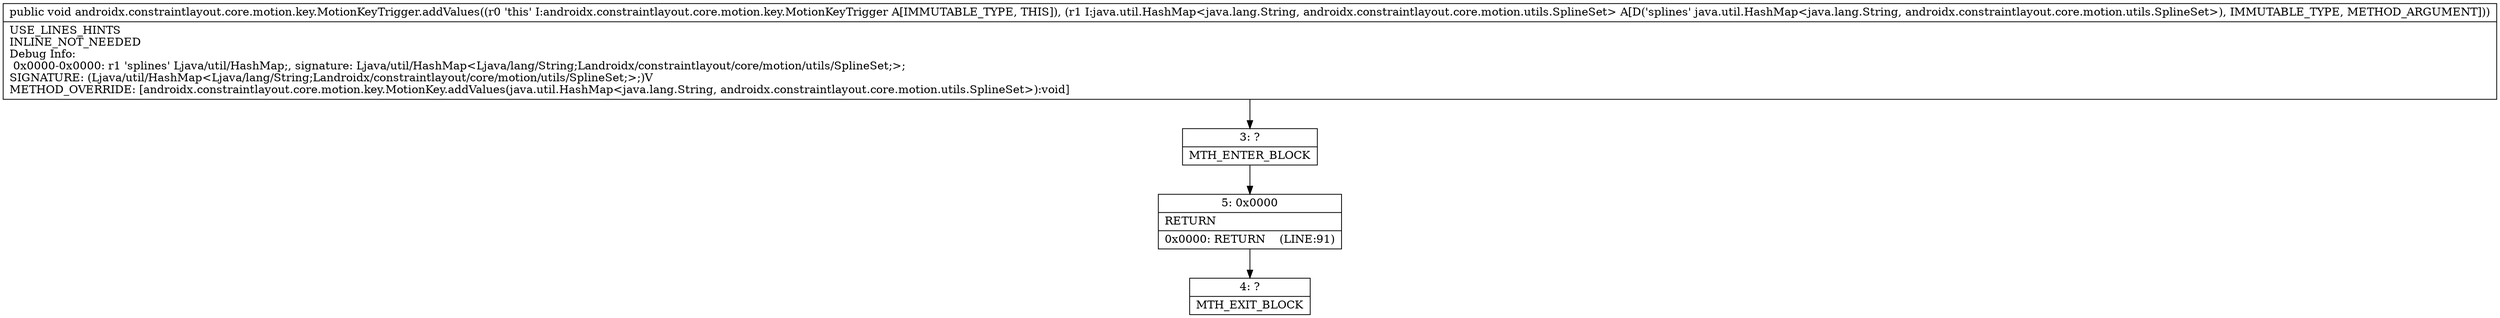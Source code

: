 digraph "CFG forandroidx.constraintlayout.core.motion.key.MotionKeyTrigger.addValues(Ljava\/util\/HashMap;)V" {
Node_3 [shape=record,label="{3\:\ ?|MTH_ENTER_BLOCK\l}"];
Node_5 [shape=record,label="{5\:\ 0x0000|RETURN\l|0x0000: RETURN    (LINE:91)\l}"];
Node_4 [shape=record,label="{4\:\ ?|MTH_EXIT_BLOCK\l}"];
MethodNode[shape=record,label="{public void androidx.constraintlayout.core.motion.key.MotionKeyTrigger.addValues((r0 'this' I:androidx.constraintlayout.core.motion.key.MotionKeyTrigger A[IMMUTABLE_TYPE, THIS]), (r1 I:java.util.HashMap\<java.lang.String, androidx.constraintlayout.core.motion.utils.SplineSet\> A[D('splines' java.util.HashMap\<java.lang.String, androidx.constraintlayout.core.motion.utils.SplineSet\>), IMMUTABLE_TYPE, METHOD_ARGUMENT]))  | USE_LINES_HINTS\lINLINE_NOT_NEEDED\lDebug Info:\l  0x0000\-0x0000: r1 'splines' Ljava\/util\/HashMap;, signature: Ljava\/util\/HashMap\<Ljava\/lang\/String;Landroidx\/constraintlayout\/core\/motion\/utils\/SplineSet;\>;\lSIGNATURE: (Ljava\/util\/HashMap\<Ljava\/lang\/String;Landroidx\/constraintlayout\/core\/motion\/utils\/SplineSet;\>;)V\lMETHOD_OVERRIDE: [androidx.constraintlayout.core.motion.key.MotionKey.addValues(java.util.HashMap\<java.lang.String, androidx.constraintlayout.core.motion.utils.SplineSet\>):void]\l}"];
MethodNode -> Node_3;Node_3 -> Node_5;
Node_5 -> Node_4;
}

